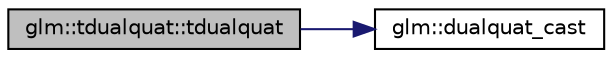 digraph "glm::tdualquat::tdualquat"
{
 // LATEX_PDF_SIZE
  edge [fontname="Helvetica",fontsize="10",labelfontname="Helvetica",labelfontsize="10"];
  node [fontname="Helvetica",fontsize="10",shape=record];
  rankdir="LR";
  Node1 [label="glm::tdualquat::tdualquat",height=0.2,width=0.4,color="black", fillcolor="grey75", style="filled", fontcolor="black",tooltip=" "];
  Node1 -> Node2 [color="midnightblue",fontsize="10",style="solid",fontname="Helvetica"];
  Node2 [label="glm::dualquat_cast",height=0.2,width=0.4,color="black", fillcolor="white", style="filled",URL="$group__gtx__dual__quaternion.html#gada9799afe2b62394dc498534beb5bc78",tooltip=" "];
}
